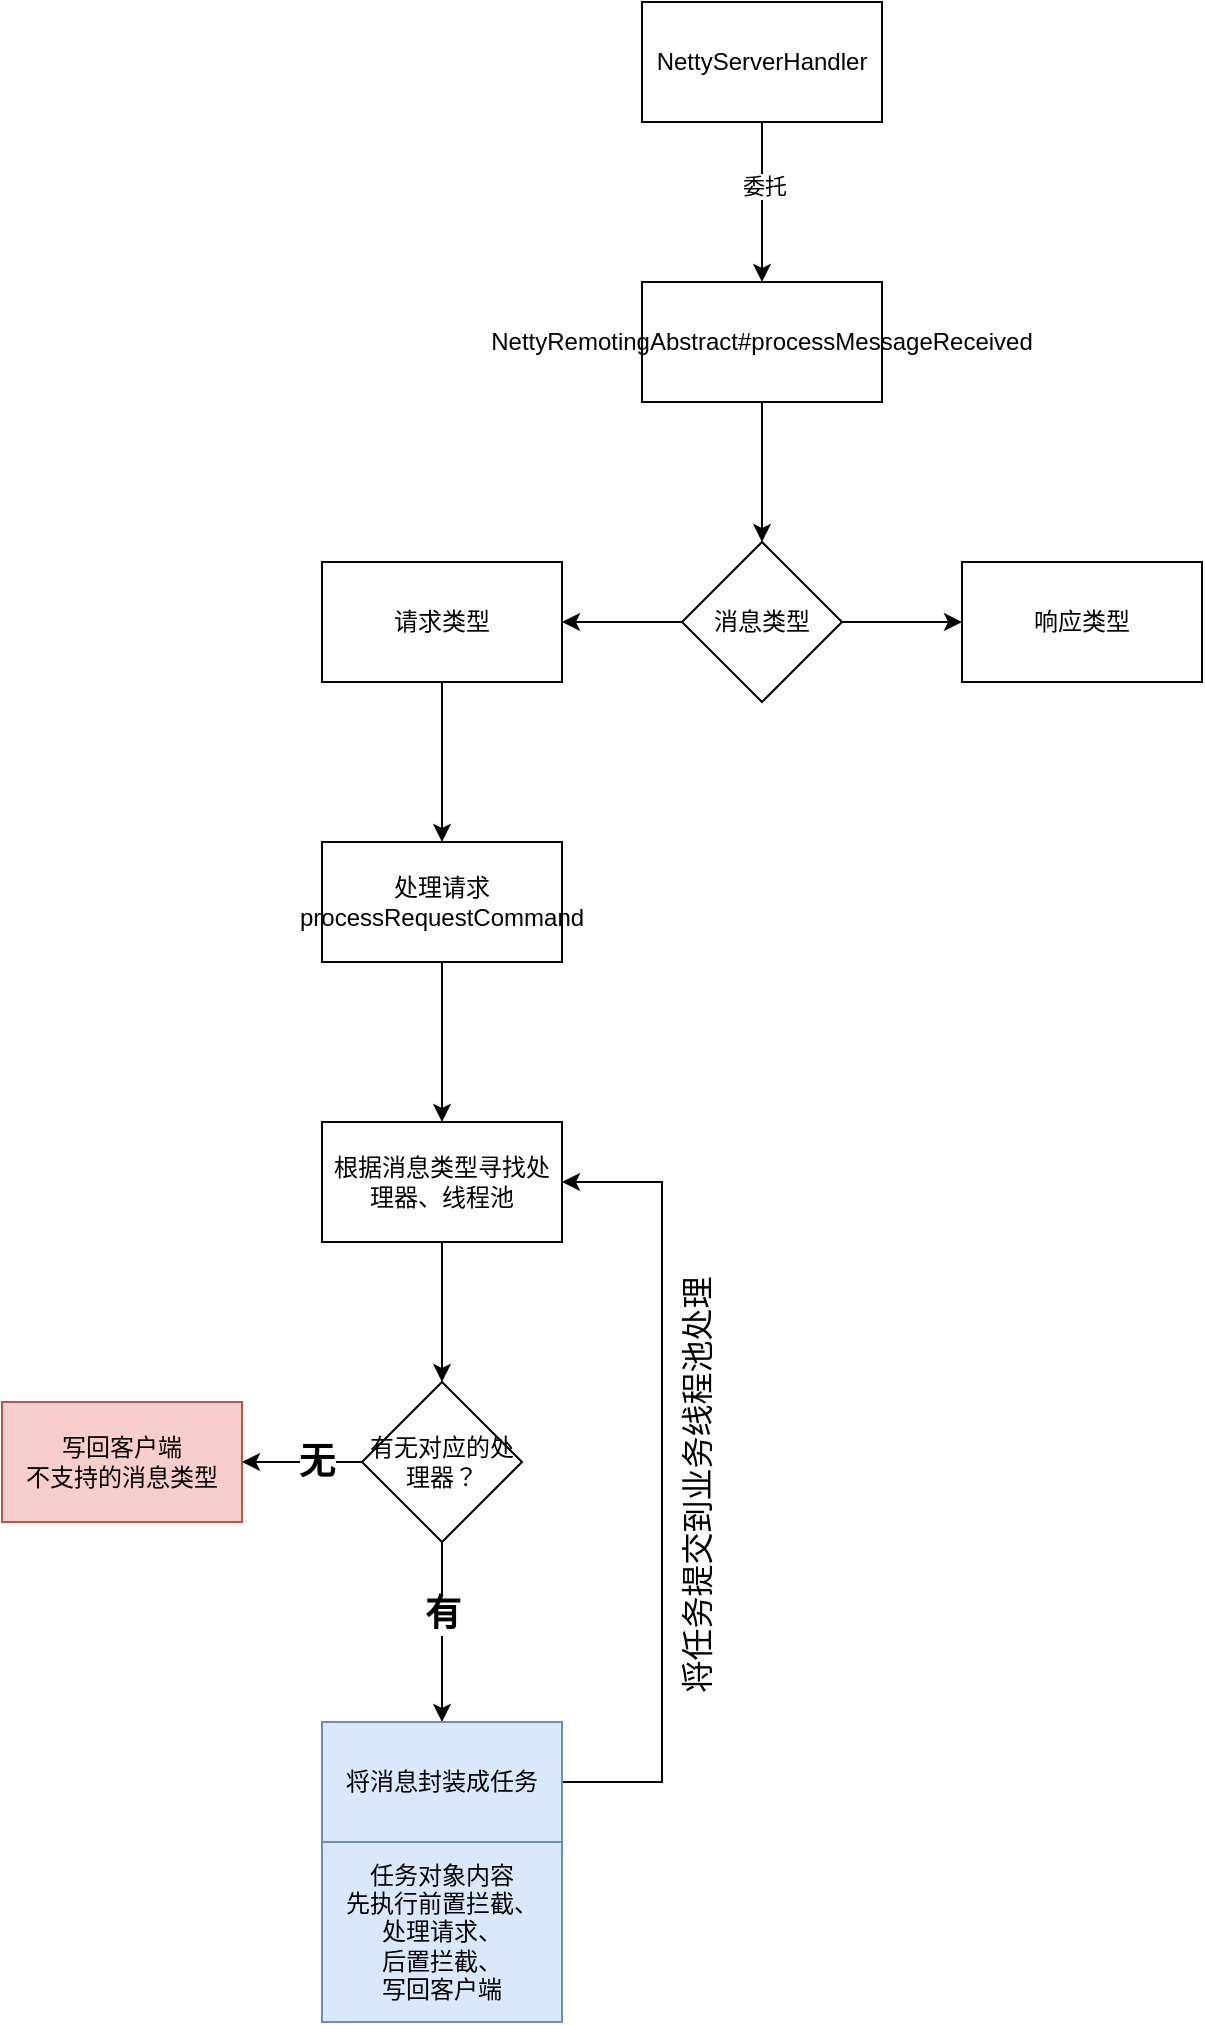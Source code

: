 <mxfile version="22.1.21" type="device">
  <diagram id="6GA0vRFOtYtbra54303n" name="第 1 页">
    <mxGraphModel dx="1434" dy="844" grid="1" gridSize="10" guides="1" tooltips="1" connect="1" arrows="1" fold="1" page="1" pageScale="1" pageWidth="827" pageHeight="1169" math="0" shadow="0">
      <root>
        <mxCell id="0" />
        <mxCell id="1" parent="0" />
        <mxCell id="-mRz4FD4wGQ6mzG_uX-9-11" value="" style="edgeStyle=orthogonalEdgeStyle;rounded=0;orthogonalLoop=1;jettySize=auto;html=1;" edge="1" parent="1" source="-mRz4FD4wGQ6mzG_uX-9-9" target="-mRz4FD4wGQ6mzG_uX-9-10">
          <mxGeometry relative="1" as="geometry" />
        </mxCell>
        <mxCell id="-mRz4FD4wGQ6mzG_uX-9-12" value="委托" style="edgeLabel;html=1;align=center;verticalAlign=middle;resizable=0;points=[];" vertex="1" connectable="0" parent="-mRz4FD4wGQ6mzG_uX-9-11">
          <mxGeometry x="-0.2" y="1" relative="1" as="geometry">
            <mxPoint as="offset" />
          </mxGeometry>
        </mxCell>
        <mxCell id="-mRz4FD4wGQ6mzG_uX-9-9" value="NettyServerHandler" style="rounded=0;whiteSpace=wrap;html=1;" vertex="1" parent="1">
          <mxGeometry x="330" y="160" width="120" height="60" as="geometry" />
        </mxCell>
        <mxCell id="-mRz4FD4wGQ6mzG_uX-9-16" value="" style="edgeStyle=orthogonalEdgeStyle;rounded=0;orthogonalLoop=1;jettySize=auto;html=1;" edge="1" parent="1" source="-mRz4FD4wGQ6mzG_uX-9-10" target="-mRz4FD4wGQ6mzG_uX-9-15">
          <mxGeometry relative="1" as="geometry" />
        </mxCell>
        <mxCell id="-mRz4FD4wGQ6mzG_uX-9-10" value="NettyRemotingAbstract#processMessageReceived" style="whiteSpace=wrap;html=1;rounded=0;" vertex="1" parent="1">
          <mxGeometry x="330" y="300" width="120" height="60" as="geometry" />
        </mxCell>
        <mxCell id="-mRz4FD4wGQ6mzG_uX-9-18" value="" style="edgeStyle=orthogonalEdgeStyle;rounded=0;orthogonalLoop=1;jettySize=auto;html=1;" edge="1" parent="1" source="-mRz4FD4wGQ6mzG_uX-9-15" target="-mRz4FD4wGQ6mzG_uX-9-17">
          <mxGeometry relative="1" as="geometry" />
        </mxCell>
        <mxCell id="-mRz4FD4wGQ6mzG_uX-9-20" value="" style="edgeStyle=orthogonalEdgeStyle;rounded=0;orthogonalLoop=1;jettySize=auto;html=1;" edge="1" parent="1" source="-mRz4FD4wGQ6mzG_uX-9-15" target="-mRz4FD4wGQ6mzG_uX-9-19">
          <mxGeometry relative="1" as="geometry" />
        </mxCell>
        <mxCell id="-mRz4FD4wGQ6mzG_uX-9-15" value="消息类型" style="rhombus;whiteSpace=wrap;html=1;rounded=0;" vertex="1" parent="1">
          <mxGeometry x="350" y="430" width="80" height="80" as="geometry" />
        </mxCell>
        <mxCell id="-mRz4FD4wGQ6mzG_uX-9-22" value="" style="edgeStyle=orthogonalEdgeStyle;rounded=0;orthogonalLoop=1;jettySize=auto;html=1;" edge="1" parent="1" source="-mRz4FD4wGQ6mzG_uX-9-17" target="-mRz4FD4wGQ6mzG_uX-9-21">
          <mxGeometry relative="1" as="geometry" />
        </mxCell>
        <mxCell id="-mRz4FD4wGQ6mzG_uX-9-17" value="请求类型" style="whiteSpace=wrap;html=1;rounded=0;" vertex="1" parent="1">
          <mxGeometry x="170" y="440" width="120" height="60" as="geometry" />
        </mxCell>
        <mxCell id="-mRz4FD4wGQ6mzG_uX-9-19" value="响应类型" style="whiteSpace=wrap;html=1;rounded=0;" vertex="1" parent="1">
          <mxGeometry x="490" y="440" width="120" height="60" as="geometry" />
        </mxCell>
        <mxCell id="-mRz4FD4wGQ6mzG_uX-9-24" value="" style="edgeStyle=orthogonalEdgeStyle;rounded=0;orthogonalLoop=1;jettySize=auto;html=1;" edge="1" parent="1" source="-mRz4FD4wGQ6mzG_uX-9-21" target="-mRz4FD4wGQ6mzG_uX-9-23">
          <mxGeometry relative="1" as="geometry" />
        </mxCell>
        <mxCell id="-mRz4FD4wGQ6mzG_uX-9-21" value="处理请求&lt;br&gt;processRequestCommand" style="whiteSpace=wrap;html=1;rounded=0;" vertex="1" parent="1">
          <mxGeometry x="170" y="580" width="120" height="60" as="geometry" />
        </mxCell>
        <mxCell id="-mRz4FD4wGQ6mzG_uX-9-30" value="" style="edgeStyle=orthogonalEdgeStyle;rounded=0;orthogonalLoop=1;jettySize=auto;html=1;" edge="1" parent="1" source="-mRz4FD4wGQ6mzG_uX-9-23" target="-mRz4FD4wGQ6mzG_uX-9-29">
          <mxGeometry relative="1" as="geometry" />
        </mxCell>
        <mxCell id="-mRz4FD4wGQ6mzG_uX-9-23" value="根据消息类型寻找处理器、线程池" style="whiteSpace=wrap;html=1;rounded=0;" vertex="1" parent="1">
          <mxGeometry x="170" y="720" width="120" height="60" as="geometry" />
        </mxCell>
        <mxCell id="-mRz4FD4wGQ6mzG_uX-9-32" value="" style="edgeStyle=orthogonalEdgeStyle;rounded=0;orthogonalLoop=1;jettySize=auto;html=1;" edge="1" parent="1" source="-mRz4FD4wGQ6mzG_uX-9-29" target="-mRz4FD4wGQ6mzG_uX-9-31">
          <mxGeometry relative="1" as="geometry" />
        </mxCell>
        <mxCell id="-mRz4FD4wGQ6mzG_uX-9-33" value="有" style="edgeLabel;html=1;align=center;verticalAlign=middle;resizable=0;points=[];fontSize=18;fontStyle=1" vertex="1" connectable="0" parent="-mRz4FD4wGQ6mzG_uX-9-32">
          <mxGeometry x="-0.2" relative="1" as="geometry">
            <mxPoint as="offset" />
          </mxGeometry>
        </mxCell>
        <mxCell id="-mRz4FD4wGQ6mzG_uX-9-37" value="" style="edgeStyle=orthogonalEdgeStyle;rounded=0;orthogonalLoop=1;jettySize=auto;html=1;" edge="1" parent="1" source="-mRz4FD4wGQ6mzG_uX-9-29" target="-mRz4FD4wGQ6mzG_uX-9-36">
          <mxGeometry relative="1" as="geometry" />
        </mxCell>
        <mxCell id="-mRz4FD4wGQ6mzG_uX-9-38" value="无" style="edgeLabel;html=1;align=center;verticalAlign=middle;resizable=0;points=[];fontSize=18;fontStyle=1" vertex="1" connectable="0" parent="-mRz4FD4wGQ6mzG_uX-9-37">
          <mxGeometry x="-0.233" relative="1" as="geometry">
            <mxPoint as="offset" />
          </mxGeometry>
        </mxCell>
        <mxCell id="-mRz4FD4wGQ6mzG_uX-9-29" value="有无对应的处理器？" style="rhombus;whiteSpace=wrap;html=1;rounded=0;" vertex="1" parent="1">
          <mxGeometry x="190" y="850" width="80" height="80" as="geometry" />
        </mxCell>
        <mxCell id="-mRz4FD4wGQ6mzG_uX-9-34" style="edgeStyle=orthogonalEdgeStyle;rounded=0;orthogonalLoop=1;jettySize=auto;html=1;entryX=1;entryY=0.5;entryDx=0;entryDy=0;exitX=1;exitY=0.5;exitDx=0;exitDy=0;" edge="1" parent="1" source="-mRz4FD4wGQ6mzG_uX-9-31" target="-mRz4FD4wGQ6mzG_uX-9-23">
          <mxGeometry relative="1" as="geometry">
            <Array as="points">
              <mxPoint x="340" y="1050" />
              <mxPoint x="340" y="750" />
            </Array>
          </mxGeometry>
        </mxCell>
        <mxCell id="-mRz4FD4wGQ6mzG_uX-9-35" value="将任务提交到业务线程池处理" style="edgeLabel;html=1;align=center;verticalAlign=top;resizable=0;points=[];fontSize=16;horizontal=0;fontStyle=0" vertex="1" connectable="0" parent="-mRz4FD4wGQ6mzG_uX-9-34">
          <mxGeometry x="-0.01" y="-1" relative="1" as="geometry">
            <mxPoint as="offset" />
          </mxGeometry>
        </mxCell>
        <mxCell id="-mRz4FD4wGQ6mzG_uX-9-31" value="将消息封装成任务" style="whiteSpace=wrap;html=1;rounded=0;fillColor=#dae8fc;strokeColor=#6c8ebf;" vertex="1" parent="1">
          <mxGeometry x="170" y="1020" width="120" height="60" as="geometry" />
        </mxCell>
        <mxCell id="-mRz4FD4wGQ6mzG_uX-9-36" value="写回客户端&lt;br&gt;不支持的消息类型" style="whiteSpace=wrap;html=1;rounded=0;fillColor=#f8cecc;strokeColor=#b85450;" vertex="1" parent="1">
          <mxGeometry x="10" y="860" width="120" height="60" as="geometry" />
        </mxCell>
        <mxCell id="-mRz4FD4wGQ6mzG_uX-9-40" value="任务对象内容&lt;br&gt;先执行前置拦截、&lt;br&gt;处理请求、&lt;br&gt;后置拦截、&lt;br&gt;写回客户端" style="rounded=0;whiteSpace=wrap;html=1;fillColor=#dae8fc;strokeColor=#6c8ebf;" vertex="1" parent="1">
          <mxGeometry x="170" y="1080" width="120" height="90" as="geometry" />
        </mxCell>
      </root>
    </mxGraphModel>
  </diagram>
</mxfile>
